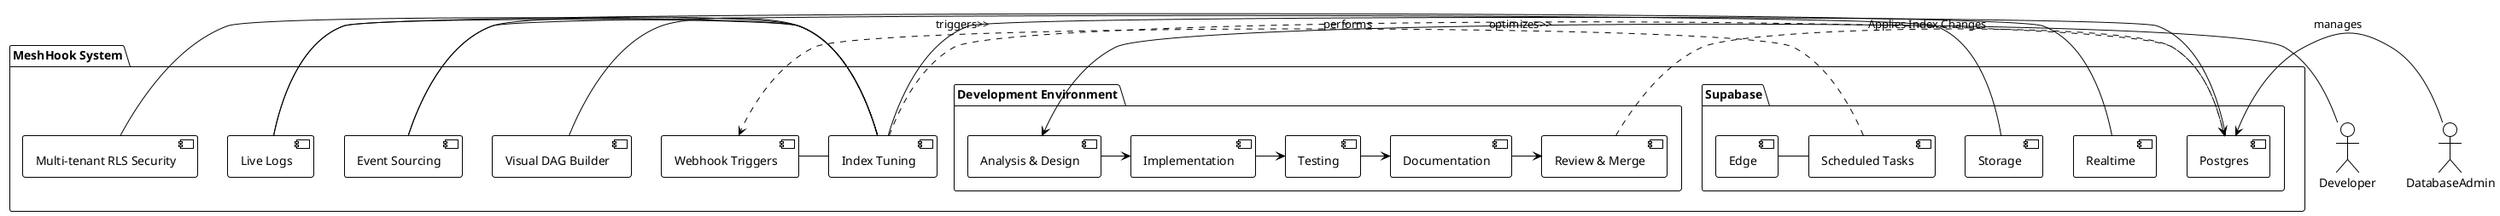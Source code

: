 @startuml
!theme plain

package "MeshHook System" {
    [Webhook Triggers] - [Index Tuning]
    [Visual DAG Builder] - [Index Tuning]
    [Event Sourcing] - [Index Tuning]
    [Live Logs] - [Index Tuning]
    [Multi-tenant RLS Security] - [Index Tuning]

    package "Supabase" {
        [Postgres] - [Index Tuning]
        [Realtime] - [Live Logs]
        [Storage] - [Event Sourcing]
        [Edge] - [Scheduled Tasks]
    }

    package "Development Environment" {
        [Analysis & Design] -right-> [Implementation]
        [Implementation] -right-> [Testing]
        [Testing] -right-> [Documentation]
        [Documentation] -right-> [Review & Merge]
    }

    [Review & Merge] .> [Postgres] : Applies Index Changes
    [Scheduled Tasks] ..> [Webhook Triggers] : triggers>>
    [Index Tuning] ..> [Postgres] : optimizes>>
}

actor Developer
actor DatabaseAdmin

Developer -right-> [Analysis & Design] : performs
DatabaseAdmin -right-> [Postgres] : manages

@enduml